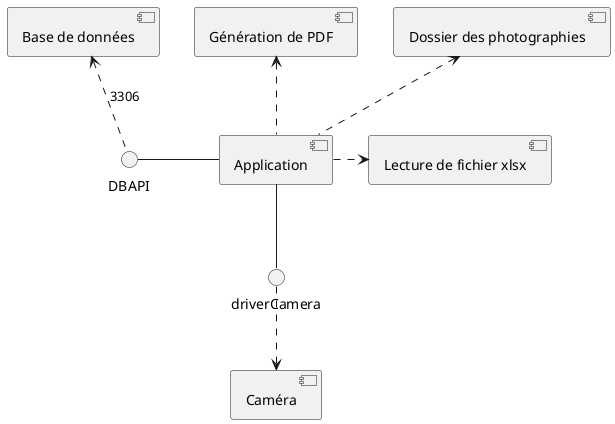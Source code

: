 @startuml Diagrame composants
[Base de données]
[Caméra]
[Dossier des photographies] as dossier
[Génération de PDF] as pdf
[Lecture de fichier xlsx] as xls
interface driverCamera

DBAPI - [Application]
driverCamera -up- [Application]
driverCamera .down.> [Caméra]
DBAPI .up.> [Base de données] : 3306
[Application] .up.> pdf
[Application] .right.> xls
[Application] .up.> dossier
@enduml